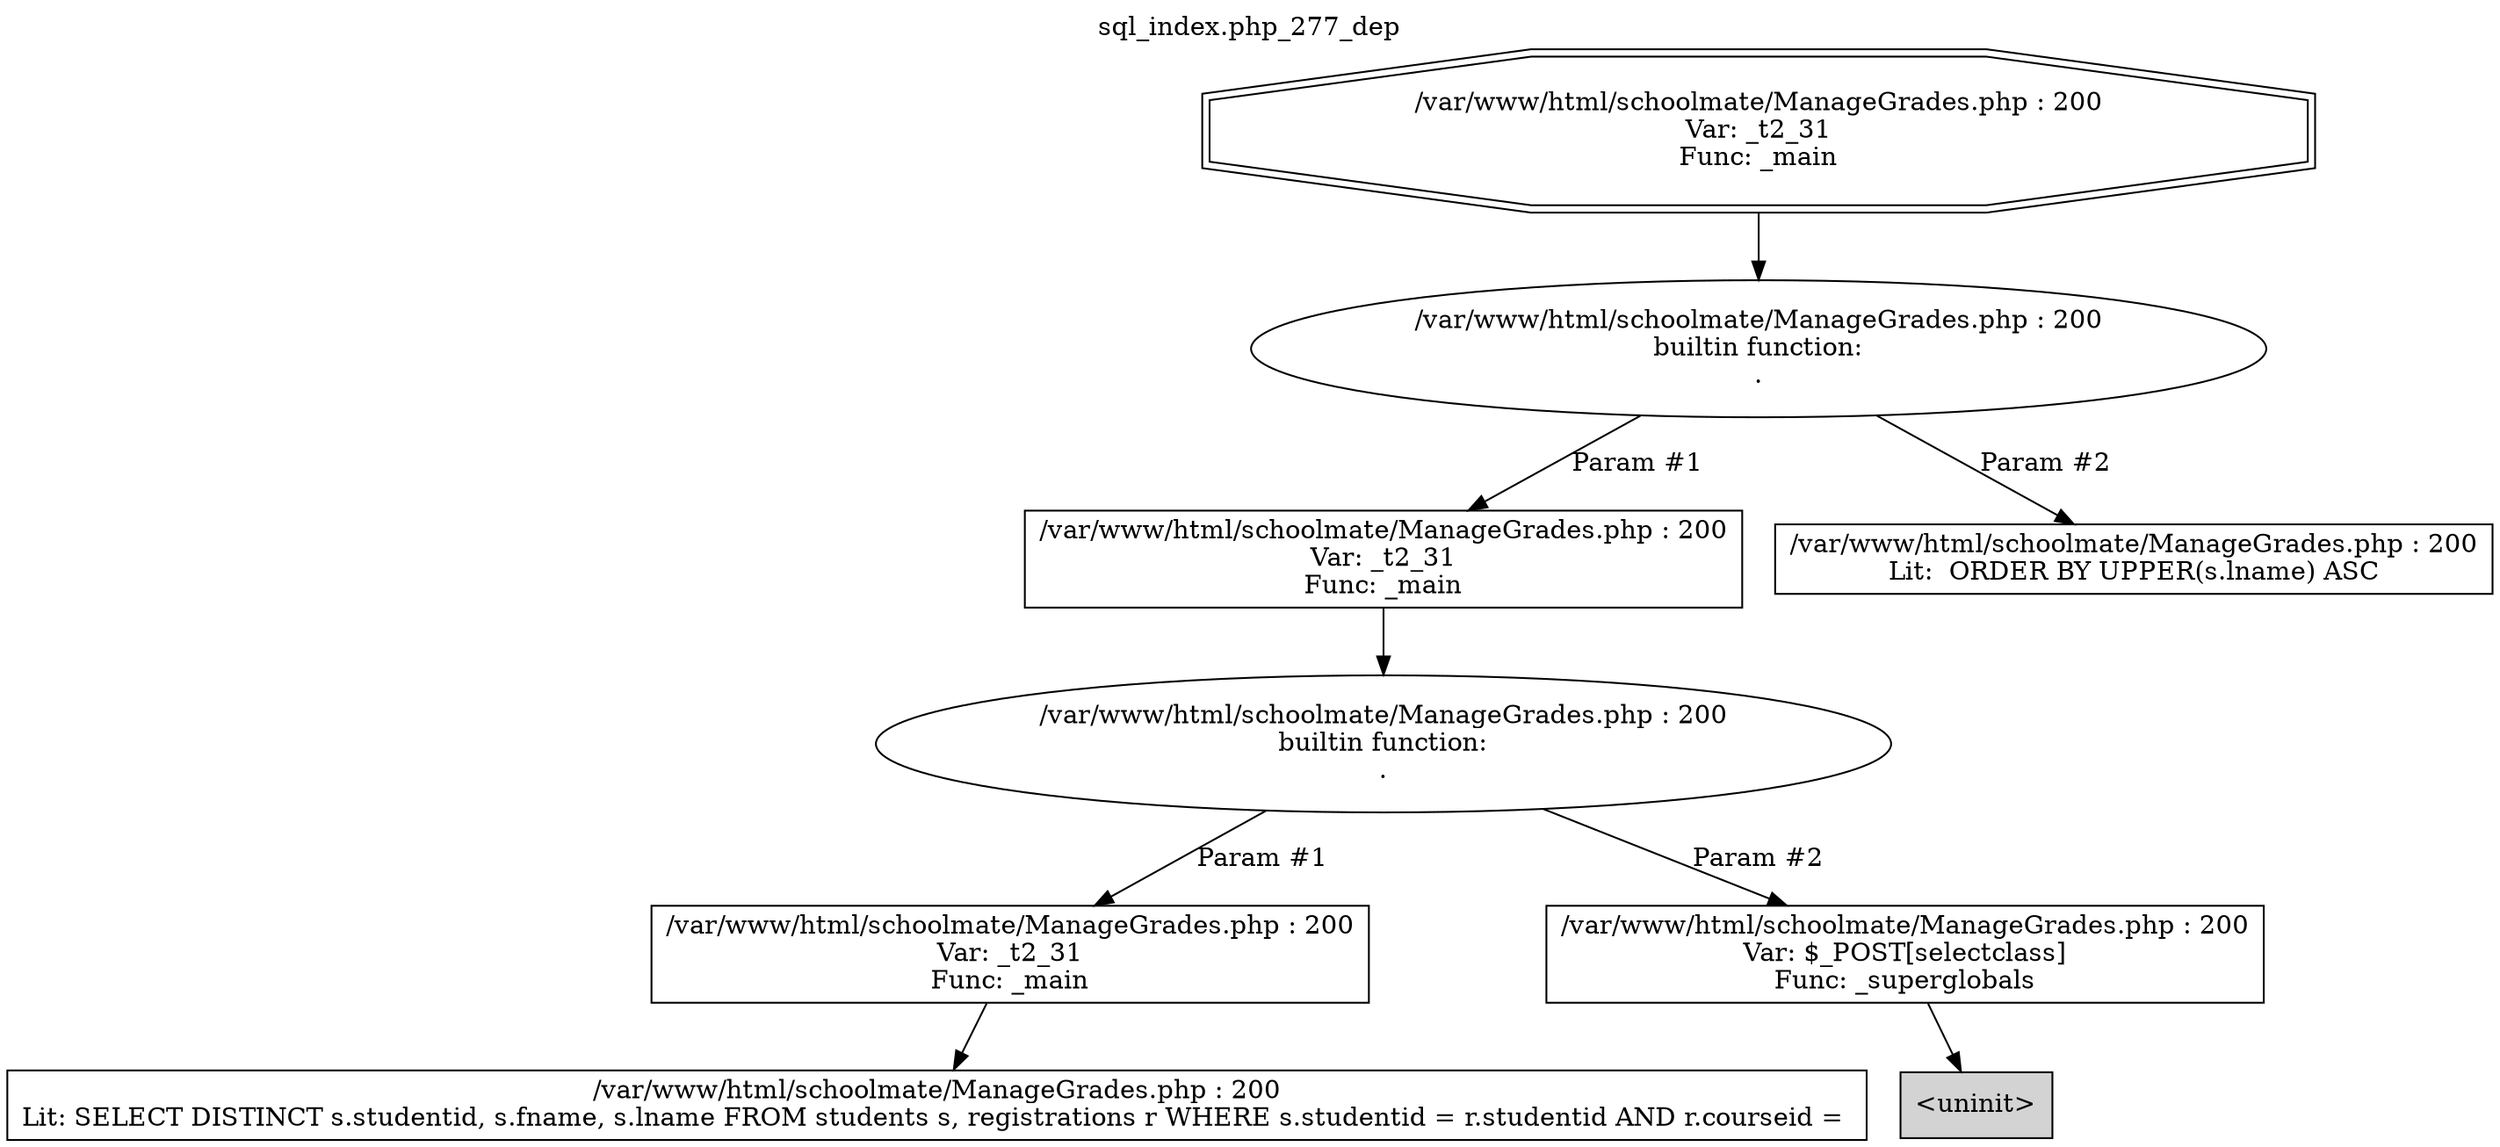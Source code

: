 digraph cfg {
  label="sql_index.php_277_dep";
  labelloc=t;
  n1 [shape=doubleoctagon, label="/var/www/html/schoolmate/ManageGrades.php : 200\nVar: _t2_31\nFunc: _main\n"];
  n2 [shape=ellipse, label="/var/www/html/schoolmate/ManageGrades.php : 200\nbuiltin function:\n.\n"];
  n3 [shape=box, label="/var/www/html/schoolmate/ManageGrades.php : 200\nVar: _t2_31\nFunc: _main\n"];
  n4 [shape=ellipse, label="/var/www/html/schoolmate/ManageGrades.php : 200\nbuiltin function:\n.\n"];
  n5 [shape=box, label="/var/www/html/schoolmate/ManageGrades.php : 200\nVar: _t2_31\nFunc: _main\n"];
  n6 [shape=box, label="/var/www/html/schoolmate/ManageGrades.php : 200\nLit: SELECT DISTINCT s.studentid, s.fname, s.lname FROM students s, registrations r WHERE s.studentid = r.studentid AND r.courseid = \n"];
  n7 [shape=box, label="/var/www/html/schoolmate/ManageGrades.php : 200\nVar: $_POST[selectclass]\nFunc: _superglobals\n"];
  n8 [shape=box, label="<uninit>",style=filled];
  n9 [shape=box, label="/var/www/html/schoolmate/ManageGrades.php : 200\nLit:  ORDER BY UPPER(s.lname) ASC\n"];
  n1 -> n2;
  n3 -> n4;
  n5 -> n6;
  n4 -> n5[label="Param #1"];
  n4 -> n7[label="Param #2"];
  n7 -> n8;
  n2 -> n3[label="Param #1"];
  n2 -> n9[label="Param #2"];
}
